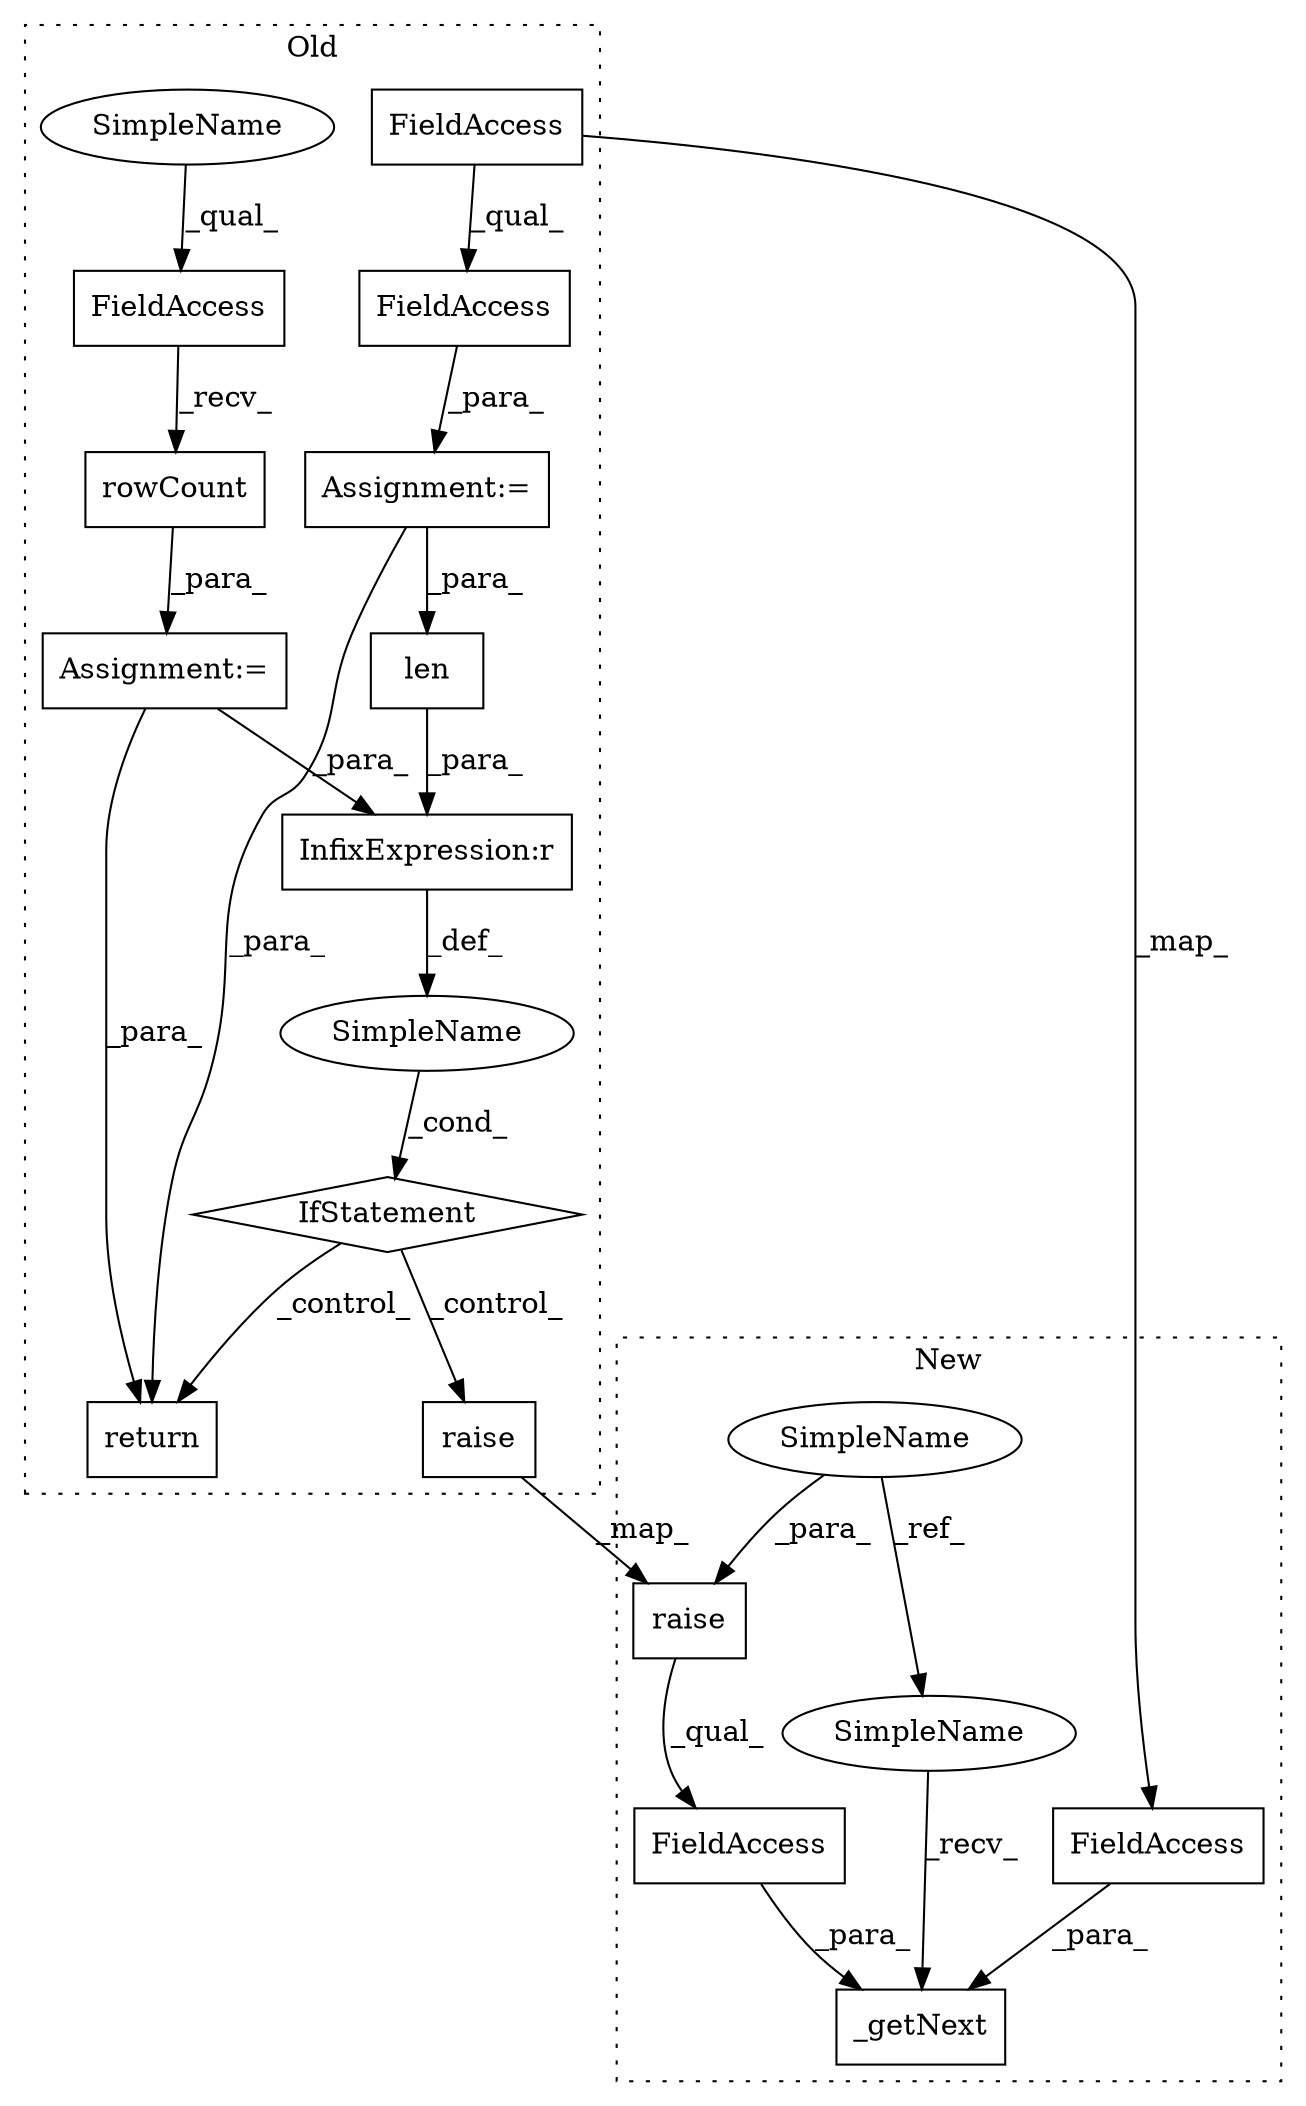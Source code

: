 digraph G {
subgraph cluster0 {
1 [label="return" a="41" s="21167" l="7" shape="box"];
3 [label="InfixExpression:r" a="27" s="21138" l="3" shape="box"];
6 [label="raise" a="32" s="21233,21266" l="6,1" shape="box"];
7 [label="SimpleName" a="42" s="" l="" shape="ellipse"];
8 [label="len" a="32" s="21141,21156" l="4,1" shape="box"];
10 [label="FieldAccess" a="22" s="21029" l="18" shape="box"];
11 [label="IfStatement" a="25" s="21125,21157" l="4,2" shape="diamond"];
12 [label="rowCount" a="32" s="21048" l="10" shape="box"];
13 [label="Assignment:=" a="7" s="21028" l="1" shape="box"];
14 [label="Assignment:=" a="7" s="21075" l="1" shape="box"];
15 [label="FieldAccess" a="22" s="21076" l="43" shape="box"];
16 [label="FieldAccess" a="22" s="21076" l="37" shape="box"];
19 [label="SimpleName" a="42" s="21029" l="4" shape="ellipse"];
label = "Old";
style="dotted";
}
subgraph cluster1 {
2 [label="_getNext" a="32" s="21024,21123" l="9,1" shape="box"];
4 [label="SimpleName" a="42" s="20994" l="4" shape="ellipse"];
5 [label="raise" a="32" s="21071,21104" l="6,1" shape="box"];
9 [label="FieldAccess" a="22" s="21071" l="52" shape="box"];
17 [label="FieldAccess" a="22" s="21033" l="37" shape="box"];
18 [label="SimpleName" a="42" s="21019" l="4" shape="ellipse"];
label = "New";
style="dotted";
}
3 -> 7 [label="_def_"];
4 -> 5 [label="_para_"];
4 -> 18 [label="_ref_"];
5 -> 9 [label="_qual_"];
6 -> 5 [label="_map_"];
7 -> 11 [label="_cond_"];
8 -> 3 [label="_para_"];
9 -> 2 [label="_para_"];
10 -> 12 [label="_recv_"];
11 -> 1 [label="_control_"];
11 -> 6 [label="_control_"];
12 -> 13 [label="_para_"];
13 -> 3 [label="_para_"];
13 -> 1 [label="_para_"];
14 -> 8 [label="_para_"];
14 -> 1 [label="_para_"];
15 -> 14 [label="_para_"];
16 -> 15 [label="_qual_"];
16 -> 17 [label="_map_"];
17 -> 2 [label="_para_"];
18 -> 2 [label="_recv_"];
19 -> 10 [label="_qual_"];
}